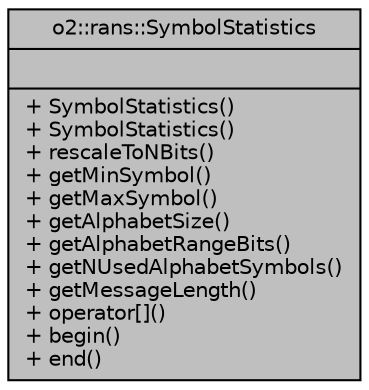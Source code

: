 digraph "o2::rans::SymbolStatistics"
{
 // INTERACTIVE_SVG=YES
  bgcolor="transparent";
  edge [fontname="Helvetica",fontsize="10",labelfontname="Helvetica",labelfontsize="10"];
  node [fontname="Helvetica",fontsize="10",shape=record];
  Node1 [label="{o2::rans::SymbolStatistics\n||+ SymbolStatistics()\l+ SymbolStatistics()\l+ rescaleToNBits()\l+ getMinSymbol()\l+ getMaxSymbol()\l+ getAlphabetSize()\l+ getAlphabetRangeBits()\l+ getNUsedAlphabetSymbols()\l+ getMessageLength()\l+ operator[]()\l+ begin()\l+ end()\l}",height=0.2,width=0.4,color="black", fillcolor="grey75", style="filled", fontcolor="black"];
}
